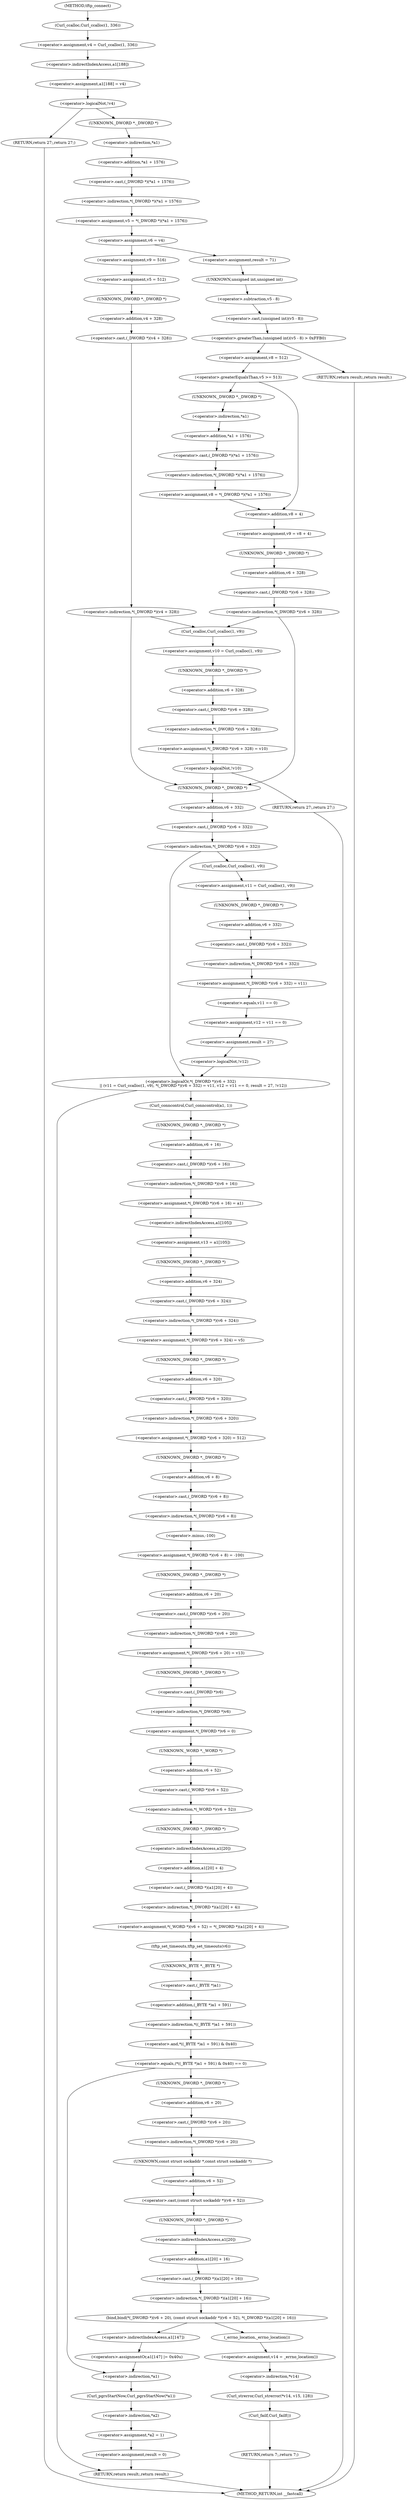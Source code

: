 digraph tftp_connect {  
"1000129" [label = "(<operator>.assignment,v4 = Curl_ccalloc(1, 336))" ]
"1000131" [label = "(Curl_ccalloc,Curl_ccalloc(1, 336))" ]
"1000134" [label = "(<operator>.assignment,a1[188] = v4)" ]
"1000135" [label = "(<operator>.indirectIndexAccess,a1[188])" ]
"1000140" [label = "(<operator>.logicalNot,!v4)" ]
"1000142" [label = "(RETURN,return 27;,return 27;)" ]
"1000144" [label = "(<operator>.assignment,v5 = *(_DWORD *)(*a1 + 1576))" ]
"1000146" [label = "(<operator>.indirection,*(_DWORD *)(*a1 + 1576))" ]
"1000147" [label = "(<operator>.cast,(_DWORD *)(*a1 + 1576))" ]
"1000148" [label = "(UNKNOWN,_DWORD *,_DWORD *)" ]
"1000149" [label = "(<operator>.addition,*a1 + 1576)" ]
"1000150" [label = "(<operator>.indirection,*a1)" ]
"1000153" [label = "(<operator>.assignment,v6 = v4)" ]
"1000159" [label = "(<operator>.assignment,result = 71)" ]
"1000163" [label = "(<operator>.greaterThan,(unsigned int)(v5 - 8) > 0xFFB0)" ]
"1000164" [label = "(<operator>.cast,(unsigned int)(v5 - 8))" ]
"1000165" [label = "(UNKNOWN,unsigned int,unsigned int)" ]
"1000166" [label = "(<operator>.subtraction,v5 - 8)" ]
"1000170" [label = "(RETURN,return result;,return result;)" ]
"1000172" [label = "(<operator>.assignment,v8 = 512)" ]
"1000176" [label = "(<operator>.greaterEqualsThan,v5 >= 513)" ]
"1000179" [label = "(<operator>.assignment,v8 = *(_DWORD *)(*a1 + 1576))" ]
"1000181" [label = "(<operator>.indirection,*(_DWORD *)(*a1 + 1576))" ]
"1000182" [label = "(<operator>.cast,(_DWORD *)(*a1 + 1576))" ]
"1000183" [label = "(UNKNOWN,_DWORD *,_DWORD *)" ]
"1000184" [label = "(<operator>.addition,*a1 + 1576)" ]
"1000185" [label = "(<operator>.indirection,*a1)" ]
"1000188" [label = "(<operator>.assignment,v9 = v8 + 4)" ]
"1000190" [label = "(<operator>.addition,v8 + 4)" ]
"1000194" [label = "(<operator>.indirection,*(_DWORD *)(v6 + 328))" ]
"1000195" [label = "(<operator>.cast,(_DWORD *)(v6 + 328))" ]
"1000196" [label = "(UNKNOWN,_DWORD *,_DWORD *)" ]
"1000197" [label = "(<operator>.addition,v6 + 328)" ]
"1000203" [label = "(<operator>.assignment,v9 = 516)" ]
"1000206" [label = "(<operator>.assignment,v5 = 512)" ]
"1000210" [label = "(<operator>.indirection,*(_DWORD *)(v4 + 328))" ]
"1000211" [label = "(<operator>.cast,(_DWORD *)(v4 + 328))" ]
"1000212" [label = "(UNKNOWN,_DWORD *,_DWORD *)" ]
"1000213" [label = "(<operator>.addition,v4 + 328)" ]
"1000217" [label = "(<operator>.assignment,v10 = Curl_ccalloc(1, v9))" ]
"1000219" [label = "(Curl_ccalloc,Curl_ccalloc(1, v9))" ]
"1000222" [label = "(<operator>.assignment,*(_DWORD *)(v6 + 328) = v10)" ]
"1000223" [label = "(<operator>.indirection,*(_DWORD *)(v6 + 328))" ]
"1000224" [label = "(<operator>.cast,(_DWORD *)(v6 + 328))" ]
"1000225" [label = "(UNKNOWN,_DWORD *,_DWORD *)" ]
"1000226" [label = "(<operator>.addition,v6 + 328)" ]
"1000231" [label = "(<operator>.logicalNot,!v10)" ]
"1000233" [label = "(RETURN,return 27;,return 27;)" ]
"1000237" [label = "(<operator>.logicalOr,*(_DWORD *)(v6 + 332)\n    || (v11 = Curl_ccalloc(1, v9), *(_DWORD *)(v6 + 332) = v11, v12 = v11 == 0, result = 27, !v12))" ]
"1000238" [label = "(<operator>.indirection,*(_DWORD *)(v6 + 332))" ]
"1000239" [label = "(<operator>.cast,(_DWORD *)(v6 + 332))" ]
"1000240" [label = "(UNKNOWN,_DWORD *,_DWORD *)" ]
"1000241" [label = "(<operator>.addition,v6 + 332)" ]
"1000245" [label = "(<operator>.assignment,v11 = Curl_ccalloc(1, v9))" ]
"1000247" [label = "(Curl_ccalloc,Curl_ccalloc(1, v9))" ]
"1000251" [label = "(<operator>.assignment,*(_DWORD *)(v6 + 332) = v11)" ]
"1000252" [label = "(<operator>.indirection,*(_DWORD *)(v6 + 332))" ]
"1000253" [label = "(<operator>.cast,(_DWORD *)(v6 + 332))" ]
"1000254" [label = "(UNKNOWN,_DWORD *,_DWORD *)" ]
"1000255" [label = "(<operator>.addition,v6 + 332)" ]
"1000260" [label = "(<operator>.assignment,v12 = v11 == 0)" ]
"1000262" [label = "(<operator>.equals,v11 == 0)" ]
"1000266" [label = "(<operator>.assignment,result = 27)" ]
"1000269" [label = "(<operator>.logicalNot,!v12)" ]
"1000272" [label = "(Curl_conncontrol,Curl_conncontrol(a1, 1))" ]
"1000275" [label = "(<operator>.assignment,*(_DWORD *)(v6 + 16) = a1)" ]
"1000276" [label = "(<operator>.indirection,*(_DWORD *)(v6 + 16))" ]
"1000277" [label = "(<operator>.cast,(_DWORD *)(v6 + 16))" ]
"1000278" [label = "(UNKNOWN,_DWORD *,_DWORD *)" ]
"1000279" [label = "(<operator>.addition,v6 + 16)" ]
"1000283" [label = "(<operator>.assignment,v13 = a1[105])" ]
"1000285" [label = "(<operator>.indirectIndexAccess,a1[105])" ]
"1000288" [label = "(<operator>.assignment,*(_DWORD *)(v6 + 324) = v5)" ]
"1000289" [label = "(<operator>.indirection,*(_DWORD *)(v6 + 324))" ]
"1000290" [label = "(<operator>.cast,(_DWORD *)(v6 + 324))" ]
"1000291" [label = "(UNKNOWN,_DWORD *,_DWORD *)" ]
"1000292" [label = "(<operator>.addition,v6 + 324)" ]
"1000296" [label = "(<operator>.assignment,*(_DWORD *)(v6 + 320) = 512)" ]
"1000297" [label = "(<operator>.indirection,*(_DWORD *)(v6 + 320))" ]
"1000298" [label = "(<operator>.cast,(_DWORD *)(v6 + 320))" ]
"1000299" [label = "(UNKNOWN,_DWORD *,_DWORD *)" ]
"1000300" [label = "(<operator>.addition,v6 + 320)" ]
"1000304" [label = "(<operator>.assignment,*(_DWORD *)(v6 + 8) = -100)" ]
"1000305" [label = "(<operator>.indirection,*(_DWORD *)(v6 + 8))" ]
"1000306" [label = "(<operator>.cast,(_DWORD *)(v6 + 8))" ]
"1000307" [label = "(UNKNOWN,_DWORD *,_DWORD *)" ]
"1000308" [label = "(<operator>.addition,v6 + 8)" ]
"1000311" [label = "(<operator>.minus,-100)" ]
"1000313" [label = "(<operator>.assignment,*(_DWORD *)(v6 + 20) = v13)" ]
"1000314" [label = "(<operator>.indirection,*(_DWORD *)(v6 + 20))" ]
"1000315" [label = "(<operator>.cast,(_DWORD *)(v6 + 20))" ]
"1000316" [label = "(UNKNOWN,_DWORD *,_DWORD *)" ]
"1000317" [label = "(<operator>.addition,v6 + 20)" ]
"1000321" [label = "(<operator>.assignment,*(_DWORD *)v6 = 0)" ]
"1000322" [label = "(<operator>.indirection,*(_DWORD *)v6)" ]
"1000323" [label = "(<operator>.cast,(_DWORD *)v6)" ]
"1000324" [label = "(UNKNOWN,_DWORD *,_DWORD *)" ]
"1000327" [label = "(<operator>.assignment,*(_WORD *)(v6 + 52) = *(_DWORD *)(a1[20] + 4))" ]
"1000328" [label = "(<operator>.indirection,*(_WORD *)(v6 + 52))" ]
"1000329" [label = "(<operator>.cast,(_WORD *)(v6 + 52))" ]
"1000330" [label = "(UNKNOWN,_WORD *,_WORD *)" ]
"1000331" [label = "(<operator>.addition,v6 + 52)" ]
"1000334" [label = "(<operator>.indirection,*(_DWORD *)(a1[20] + 4))" ]
"1000335" [label = "(<operator>.cast,(_DWORD *)(a1[20] + 4))" ]
"1000336" [label = "(UNKNOWN,_DWORD *,_DWORD *)" ]
"1000337" [label = "(<operator>.addition,a1[20] + 4)" ]
"1000338" [label = "(<operator>.indirectIndexAccess,a1[20])" ]
"1000342" [label = "(tftp_set_timeouts,tftp_set_timeouts(v6))" ]
"1000345" [label = "(<operator>.equals,(*((_BYTE *)a1 + 591) & 0x40) == 0)" ]
"1000346" [label = "(<operator>.and,*((_BYTE *)a1 + 591) & 0x40)" ]
"1000347" [label = "(<operator>.indirection,*((_BYTE *)a1 + 591))" ]
"1000348" [label = "(<operator>.addition,(_BYTE *)a1 + 591)" ]
"1000349" [label = "(<operator>.cast,(_BYTE *)a1)" ]
"1000350" [label = "(UNKNOWN,_BYTE *,_BYTE *)" ]
"1000357" [label = "(bind,bind(*(_DWORD *)(v6 + 20), (const struct sockaddr *)(v6 + 52), *(_DWORD *)(a1[20] + 16)))" ]
"1000358" [label = "(<operator>.indirection,*(_DWORD *)(v6 + 20))" ]
"1000359" [label = "(<operator>.cast,(_DWORD *)(v6 + 20))" ]
"1000360" [label = "(UNKNOWN,_DWORD *,_DWORD *)" ]
"1000361" [label = "(<operator>.addition,v6 + 20)" ]
"1000364" [label = "(<operator>.cast,(const struct sockaddr *)(v6 + 52))" ]
"1000365" [label = "(UNKNOWN,const struct sockaddr *,const struct sockaddr *)" ]
"1000366" [label = "(<operator>.addition,v6 + 52)" ]
"1000369" [label = "(<operator>.indirection,*(_DWORD *)(a1[20] + 16))" ]
"1000370" [label = "(<operator>.cast,(_DWORD *)(a1[20] + 16))" ]
"1000371" [label = "(UNKNOWN,_DWORD *,_DWORD *)" ]
"1000372" [label = "(<operator>.addition,a1[20] + 16)" ]
"1000373" [label = "(<operator>.indirectIndexAccess,a1[20])" ]
"1000378" [label = "(<operator>.assignment,v14 = _errno_location())" ]
"1000380" [label = "(_errno_location,_errno_location())" ]
"1000381" [label = "(Curl_strerror,Curl_strerror(*v14, v15, 128))" ]
"1000382" [label = "(<operator>.indirection,*v14)" ]
"1000386" [label = "(Curl_failf,Curl_failf())" ]
"1000387" [label = "(RETURN,return 7;,return 7;)" ]
"1000389" [label = "(<operators>.assignmentOr,a1[147] |= 0x40u)" ]
"1000390" [label = "(<operator>.indirectIndexAccess,a1[147])" ]
"1000394" [label = "(Curl_pgrsStartNow,Curl_pgrsStartNow(*a1))" ]
"1000395" [label = "(<operator>.indirection,*a1)" ]
"1000397" [label = "(<operator>.assignment,*a2 = 1)" ]
"1000398" [label = "(<operator>.indirection,*a2)" ]
"1000401" [label = "(<operator>.assignment,result = 0)" ]
"1000404" [label = "(RETURN,return result;,return result;)" ]
"1000113" [label = "(METHOD,tftp_connect)" ]
"1000406" [label = "(METHOD_RETURN,int __fastcall)" ]
  "1000129" -> "1000135" 
  "1000131" -> "1000129" 
  "1000134" -> "1000140" 
  "1000135" -> "1000134" 
  "1000140" -> "1000142" 
  "1000140" -> "1000148" 
  "1000142" -> "1000406" 
  "1000144" -> "1000153" 
  "1000146" -> "1000144" 
  "1000147" -> "1000146" 
  "1000148" -> "1000150" 
  "1000149" -> "1000147" 
  "1000150" -> "1000149" 
  "1000153" -> "1000159" 
  "1000153" -> "1000203" 
  "1000159" -> "1000165" 
  "1000163" -> "1000170" 
  "1000163" -> "1000172" 
  "1000164" -> "1000163" 
  "1000165" -> "1000166" 
  "1000166" -> "1000164" 
  "1000170" -> "1000406" 
  "1000172" -> "1000176" 
  "1000176" -> "1000183" 
  "1000176" -> "1000190" 
  "1000179" -> "1000190" 
  "1000181" -> "1000179" 
  "1000182" -> "1000181" 
  "1000183" -> "1000185" 
  "1000184" -> "1000182" 
  "1000185" -> "1000184" 
  "1000188" -> "1000196" 
  "1000190" -> "1000188" 
  "1000194" -> "1000240" 
  "1000194" -> "1000219" 
  "1000195" -> "1000194" 
  "1000196" -> "1000197" 
  "1000197" -> "1000195" 
  "1000203" -> "1000206" 
  "1000206" -> "1000212" 
  "1000210" -> "1000240" 
  "1000210" -> "1000219" 
  "1000211" -> "1000210" 
  "1000212" -> "1000213" 
  "1000213" -> "1000211" 
  "1000217" -> "1000225" 
  "1000219" -> "1000217" 
  "1000222" -> "1000231" 
  "1000223" -> "1000222" 
  "1000224" -> "1000223" 
  "1000225" -> "1000226" 
  "1000226" -> "1000224" 
  "1000231" -> "1000233" 
  "1000231" -> "1000240" 
  "1000233" -> "1000406" 
  "1000237" -> "1000272" 
  "1000237" -> "1000404" 
  "1000238" -> "1000237" 
  "1000238" -> "1000247" 
  "1000239" -> "1000238" 
  "1000240" -> "1000241" 
  "1000241" -> "1000239" 
  "1000245" -> "1000254" 
  "1000247" -> "1000245" 
  "1000251" -> "1000262" 
  "1000252" -> "1000251" 
  "1000253" -> "1000252" 
  "1000254" -> "1000255" 
  "1000255" -> "1000253" 
  "1000260" -> "1000266" 
  "1000262" -> "1000260" 
  "1000266" -> "1000269" 
  "1000269" -> "1000237" 
  "1000272" -> "1000278" 
  "1000275" -> "1000285" 
  "1000276" -> "1000275" 
  "1000277" -> "1000276" 
  "1000278" -> "1000279" 
  "1000279" -> "1000277" 
  "1000283" -> "1000291" 
  "1000285" -> "1000283" 
  "1000288" -> "1000299" 
  "1000289" -> "1000288" 
  "1000290" -> "1000289" 
  "1000291" -> "1000292" 
  "1000292" -> "1000290" 
  "1000296" -> "1000307" 
  "1000297" -> "1000296" 
  "1000298" -> "1000297" 
  "1000299" -> "1000300" 
  "1000300" -> "1000298" 
  "1000304" -> "1000316" 
  "1000305" -> "1000311" 
  "1000306" -> "1000305" 
  "1000307" -> "1000308" 
  "1000308" -> "1000306" 
  "1000311" -> "1000304" 
  "1000313" -> "1000324" 
  "1000314" -> "1000313" 
  "1000315" -> "1000314" 
  "1000316" -> "1000317" 
  "1000317" -> "1000315" 
  "1000321" -> "1000330" 
  "1000322" -> "1000321" 
  "1000323" -> "1000322" 
  "1000324" -> "1000323" 
  "1000327" -> "1000342" 
  "1000328" -> "1000336" 
  "1000329" -> "1000328" 
  "1000330" -> "1000331" 
  "1000331" -> "1000329" 
  "1000334" -> "1000327" 
  "1000335" -> "1000334" 
  "1000336" -> "1000338" 
  "1000337" -> "1000335" 
  "1000338" -> "1000337" 
  "1000342" -> "1000350" 
  "1000345" -> "1000360" 
  "1000345" -> "1000395" 
  "1000346" -> "1000345" 
  "1000347" -> "1000346" 
  "1000348" -> "1000347" 
  "1000349" -> "1000348" 
  "1000350" -> "1000349" 
  "1000357" -> "1000380" 
  "1000357" -> "1000390" 
  "1000358" -> "1000365" 
  "1000359" -> "1000358" 
  "1000360" -> "1000361" 
  "1000361" -> "1000359" 
  "1000364" -> "1000371" 
  "1000365" -> "1000366" 
  "1000366" -> "1000364" 
  "1000369" -> "1000357" 
  "1000370" -> "1000369" 
  "1000371" -> "1000373" 
  "1000372" -> "1000370" 
  "1000373" -> "1000372" 
  "1000378" -> "1000382" 
  "1000380" -> "1000378" 
  "1000381" -> "1000386" 
  "1000382" -> "1000381" 
  "1000386" -> "1000387" 
  "1000387" -> "1000406" 
  "1000389" -> "1000395" 
  "1000390" -> "1000389" 
  "1000394" -> "1000398" 
  "1000395" -> "1000394" 
  "1000397" -> "1000401" 
  "1000398" -> "1000397" 
  "1000401" -> "1000404" 
  "1000404" -> "1000406" 
  "1000113" -> "1000131" 
}
